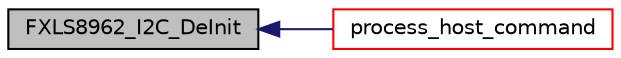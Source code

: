 digraph "FXLS8962_I2C_DeInit"
{
  edge [fontname="Helvetica",fontsize="10",labelfontname="Helvetica",labelfontsize="10"];
  node [fontname="Helvetica",fontsize="10",shape=record];
  rankdir="LR";
  Node14 [label="FXLS8962_I2C_DeInit",height=0.2,width=0.4,color="black", fillcolor="grey75", style="filled", fontcolor="black"];
  Node14 -> Node15 [dir="back",color="midnightblue",fontsize="10",style="solid",fontname="Helvetica"];
  Node15 [label="process_host_command",height=0.2,width=0.4,color="red", fillcolor="white", style="filled",URL="$fxls8962__demo_8c.html#a0076d28c9a17cd6908c7b3b0f5c6006c"];
}
